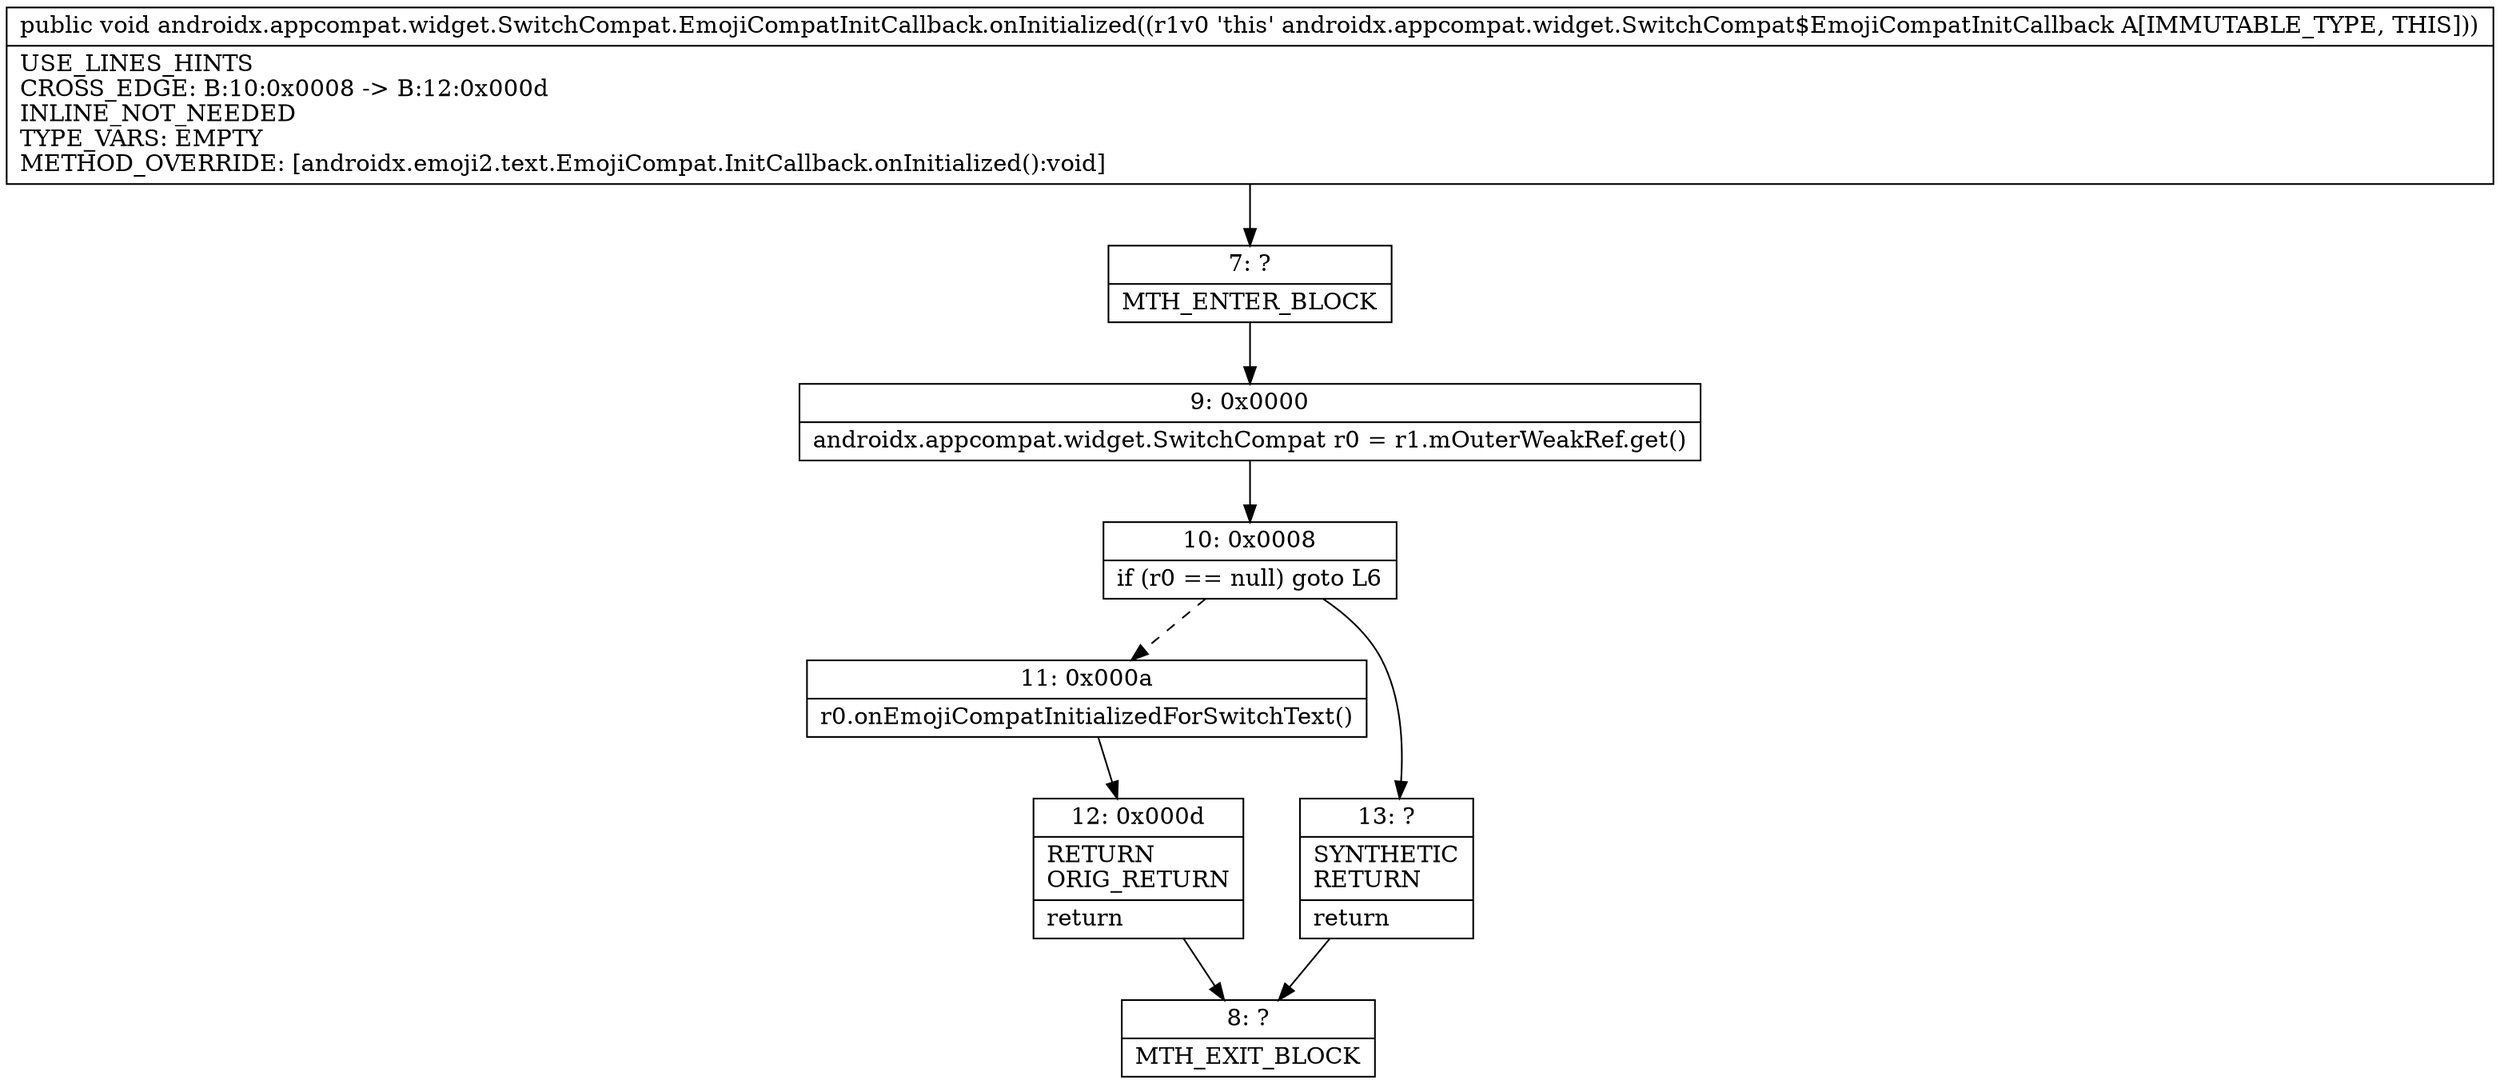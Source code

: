 digraph "CFG forandroidx.appcompat.widget.SwitchCompat.EmojiCompatInitCallback.onInitialized()V" {
Node_7 [shape=record,label="{7\:\ ?|MTH_ENTER_BLOCK\l}"];
Node_9 [shape=record,label="{9\:\ 0x0000|androidx.appcompat.widget.SwitchCompat r0 = r1.mOuterWeakRef.get()\l}"];
Node_10 [shape=record,label="{10\:\ 0x0008|if (r0 == null) goto L6\l}"];
Node_11 [shape=record,label="{11\:\ 0x000a|r0.onEmojiCompatInitializedForSwitchText()\l}"];
Node_12 [shape=record,label="{12\:\ 0x000d|RETURN\lORIG_RETURN\l|return\l}"];
Node_8 [shape=record,label="{8\:\ ?|MTH_EXIT_BLOCK\l}"];
Node_13 [shape=record,label="{13\:\ ?|SYNTHETIC\lRETURN\l|return\l}"];
MethodNode[shape=record,label="{public void androidx.appcompat.widget.SwitchCompat.EmojiCompatInitCallback.onInitialized((r1v0 'this' androidx.appcompat.widget.SwitchCompat$EmojiCompatInitCallback A[IMMUTABLE_TYPE, THIS]))  | USE_LINES_HINTS\lCROSS_EDGE: B:10:0x0008 \-\> B:12:0x000d\lINLINE_NOT_NEEDED\lTYPE_VARS: EMPTY\lMETHOD_OVERRIDE: [androidx.emoji2.text.EmojiCompat.InitCallback.onInitialized():void]\l}"];
MethodNode -> Node_7;Node_7 -> Node_9;
Node_9 -> Node_10;
Node_10 -> Node_11[style=dashed];
Node_10 -> Node_13;
Node_11 -> Node_12;
Node_12 -> Node_8;
Node_13 -> Node_8;
}


